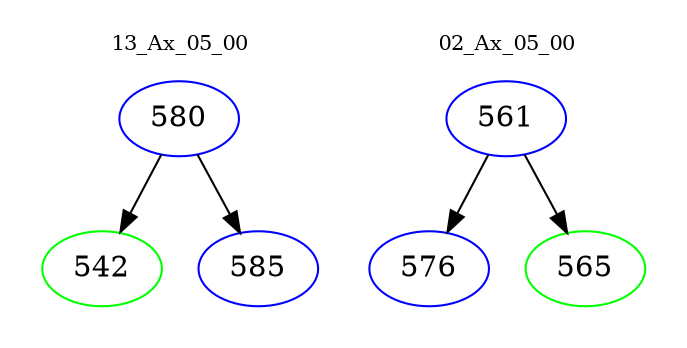 digraph{
subgraph cluster_0 {
color = white
label = "13_Ax_05_00";
fontsize=10;
T0_580 [label="580", color="blue"]
T0_580 -> T0_542 [color="black"]
T0_542 [label="542", color="green"]
T0_580 -> T0_585 [color="black"]
T0_585 [label="585", color="blue"]
}
subgraph cluster_1 {
color = white
label = "02_Ax_05_00";
fontsize=10;
T1_561 [label="561", color="blue"]
T1_561 -> T1_576 [color="black"]
T1_576 [label="576", color="blue"]
T1_561 -> T1_565 [color="black"]
T1_565 [label="565", color="green"]
}
}
